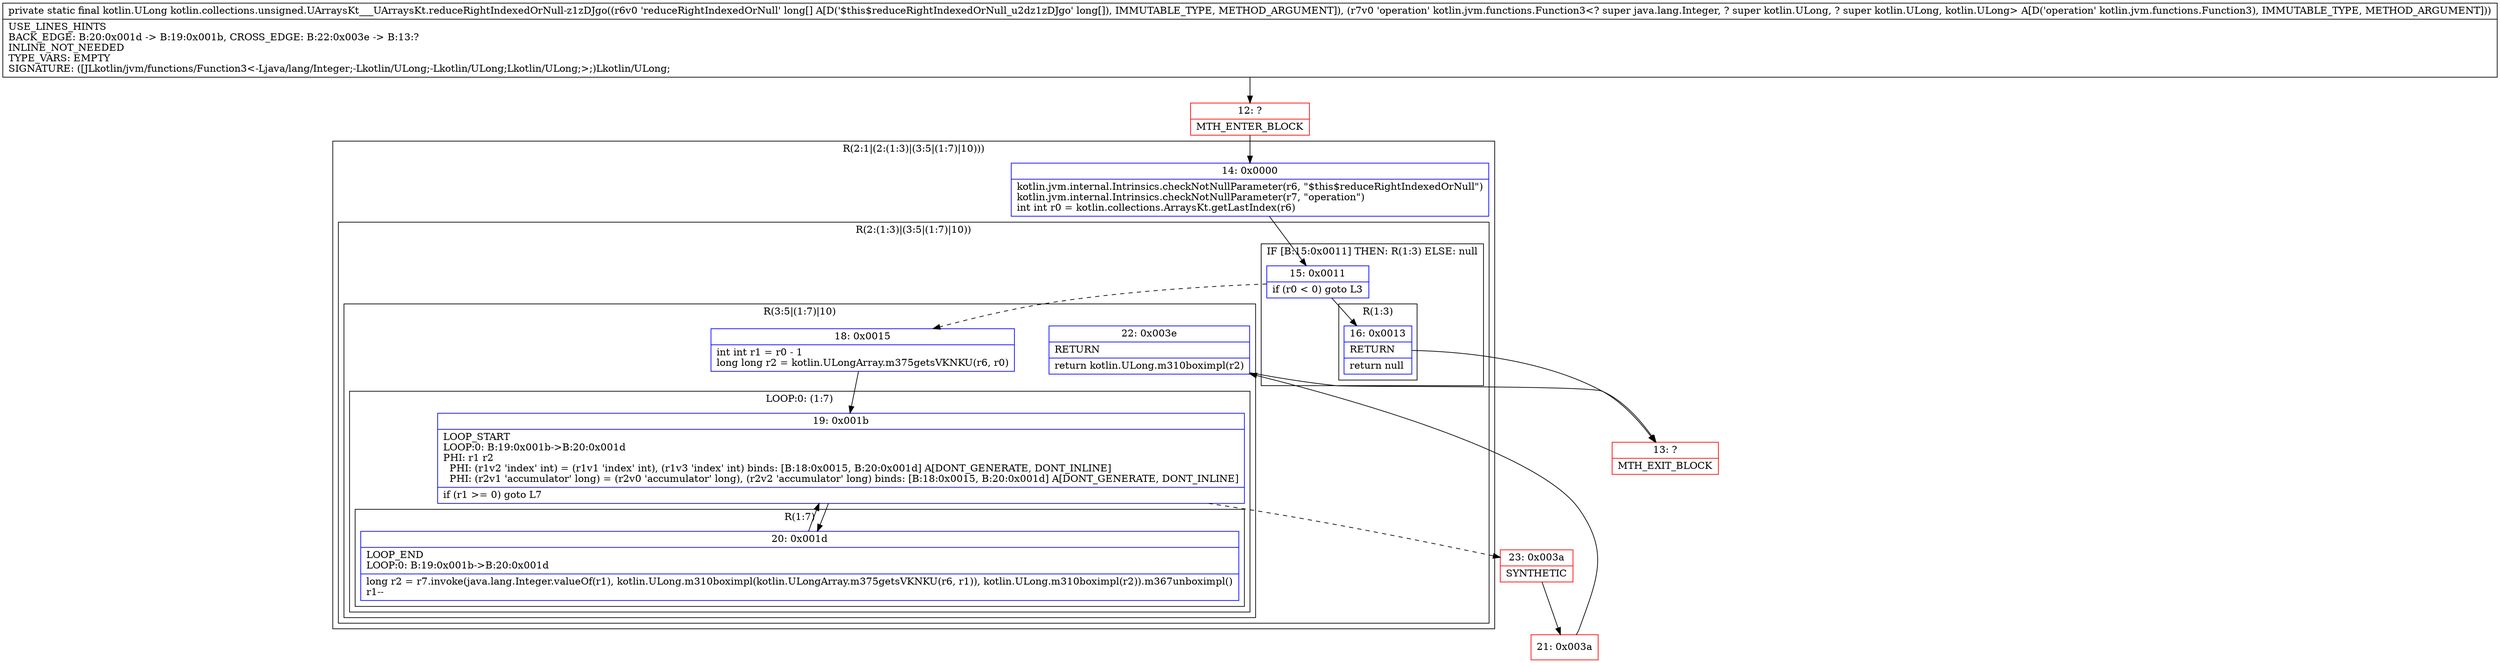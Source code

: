 digraph "CFG forkotlin.collections.unsigned.UArraysKt___UArraysKt.reduceRightIndexedOrNull\-z1zDJgo([JLkotlin\/jvm\/functions\/Function3;)Lkotlin\/ULong;" {
subgraph cluster_Region_1706194315 {
label = "R(2:1|(2:(1:3)|(3:5|(1:7)|10)))";
node [shape=record,color=blue];
Node_14 [shape=record,label="{14\:\ 0x0000|kotlin.jvm.internal.Intrinsics.checkNotNullParameter(r6, \"$this$reduceRightIndexedOrNull\")\lkotlin.jvm.internal.Intrinsics.checkNotNullParameter(r7, \"operation\")\lint int r0 = kotlin.collections.ArraysKt.getLastIndex(r6)\l}"];
subgraph cluster_Region_1635819093 {
label = "R(2:(1:3)|(3:5|(1:7)|10))";
node [shape=record,color=blue];
subgraph cluster_IfRegion_1705230272 {
label = "IF [B:15:0x0011] THEN: R(1:3) ELSE: null";
node [shape=record,color=blue];
Node_15 [shape=record,label="{15\:\ 0x0011|if (r0 \< 0) goto L3\l}"];
subgraph cluster_Region_1588257706 {
label = "R(1:3)";
node [shape=record,color=blue];
Node_16 [shape=record,label="{16\:\ 0x0013|RETURN\l|return null\l}"];
}
}
subgraph cluster_Region_235471738 {
label = "R(3:5|(1:7)|10)";
node [shape=record,color=blue];
Node_18 [shape=record,label="{18\:\ 0x0015|int int r1 = r0 \- 1\llong long r2 = kotlin.ULongArray.m375getsVKNKU(r6, r0)\l}"];
subgraph cluster_LoopRegion_1049382640 {
label = "LOOP:0: (1:7)";
node [shape=record,color=blue];
Node_19 [shape=record,label="{19\:\ 0x001b|LOOP_START\lLOOP:0: B:19:0x001b\-\>B:20:0x001d\lPHI: r1 r2 \l  PHI: (r1v2 'index' int) = (r1v1 'index' int), (r1v3 'index' int) binds: [B:18:0x0015, B:20:0x001d] A[DONT_GENERATE, DONT_INLINE]\l  PHI: (r2v1 'accumulator' long) = (r2v0 'accumulator' long), (r2v2 'accumulator' long) binds: [B:18:0x0015, B:20:0x001d] A[DONT_GENERATE, DONT_INLINE]\l|if (r1 \>= 0) goto L7\l}"];
subgraph cluster_Region_1222929031 {
label = "R(1:7)";
node [shape=record,color=blue];
Node_20 [shape=record,label="{20\:\ 0x001d|LOOP_END\lLOOP:0: B:19:0x001b\-\>B:20:0x001d\l|long r2 = r7.invoke(java.lang.Integer.valueOf(r1), kotlin.ULong.m310boximpl(kotlin.ULongArray.m375getsVKNKU(r6, r1)), kotlin.ULong.m310boximpl(r2)).m367unboximpl()\lr1\-\-\l}"];
}
}
Node_22 [shape=record,label="{22\:\ 0x003e|RETURN\l|return kotlin.ULong.m310boximpl(r2)\l}"];
}
}
}
Node_12 [shape=record,color=red,label="{12\:\ ?|MTH_ENTER_BLOCK\l}"];
Node_13 [shape=record,color=red,label="{13\:\ ?|MTH_EXIT_BLOCK\l}"];
Node_23 [shape=record,color=red,label="{23\:\ 0x003a|SYNTHETIC\l}"];
Node_21 [shape=record,color=red,label="{21\:\ 0x003a}"];
MethodNode[shape=record,label="{private static final kotlin.ULong kotlin.collections.unsigned.UArraysKt___UArraysKt.reduceRightIndexedOrNull\-z1zDJgo((r6v0 'reduceRightIndexedOrNull' long[] A[D('$this$reduceRightIndexedOrNull_u2dz1zDJgo' long[]), IMMUTABLE_TYPE, METHOD_ARGUMENT]), (r7v0 'operation' kotlin.jvm.functions.Function3\<? super java.lang.Integer, ? super kotlin.ULong, ? super kotlin.ULong, kotlin.ULong\> A[D('operation' kotlin.jvm.functions.Function3), IMMUTABLE_TYPE, METHOD_ARGUMENT]))  | USE_LINES_HINTS\lBACK_EDGE: B:20:0x001d \-\> B:19:0x001b, CROSS_EDGE: B:22:0x003e \-\> B:13:?\lINLINE_NOT_NEEDED\lTYPE_VARS: EMPTY\lSIGNATURE: ([JLkotlin\/jvm\/functions\/Function3\<\-Ljava\/lang\/Integer;\-Lkotlin\/ULong;\-Lkotlin\/ULong;Lkotlin\/ULong;\>;)Lkotlin\/ULong;\l}"];
MethodNode -> Node_12;Node_14 -> Node_15;
Node_15 -> Node_16;
Node_15 -> Node_18[style=dashed];
Node_16 -> Node_13;
Node_18 -> Node_19;
Node_19 -> Node_20;
Node_19 -> Node_23[style=dashed];
Node_20 -> Node_19;
Node_22 -> Node_13;
Node_12 -> Node_14;
Node_23 -> Node_21;
Node_21 -> Node_22;
}

